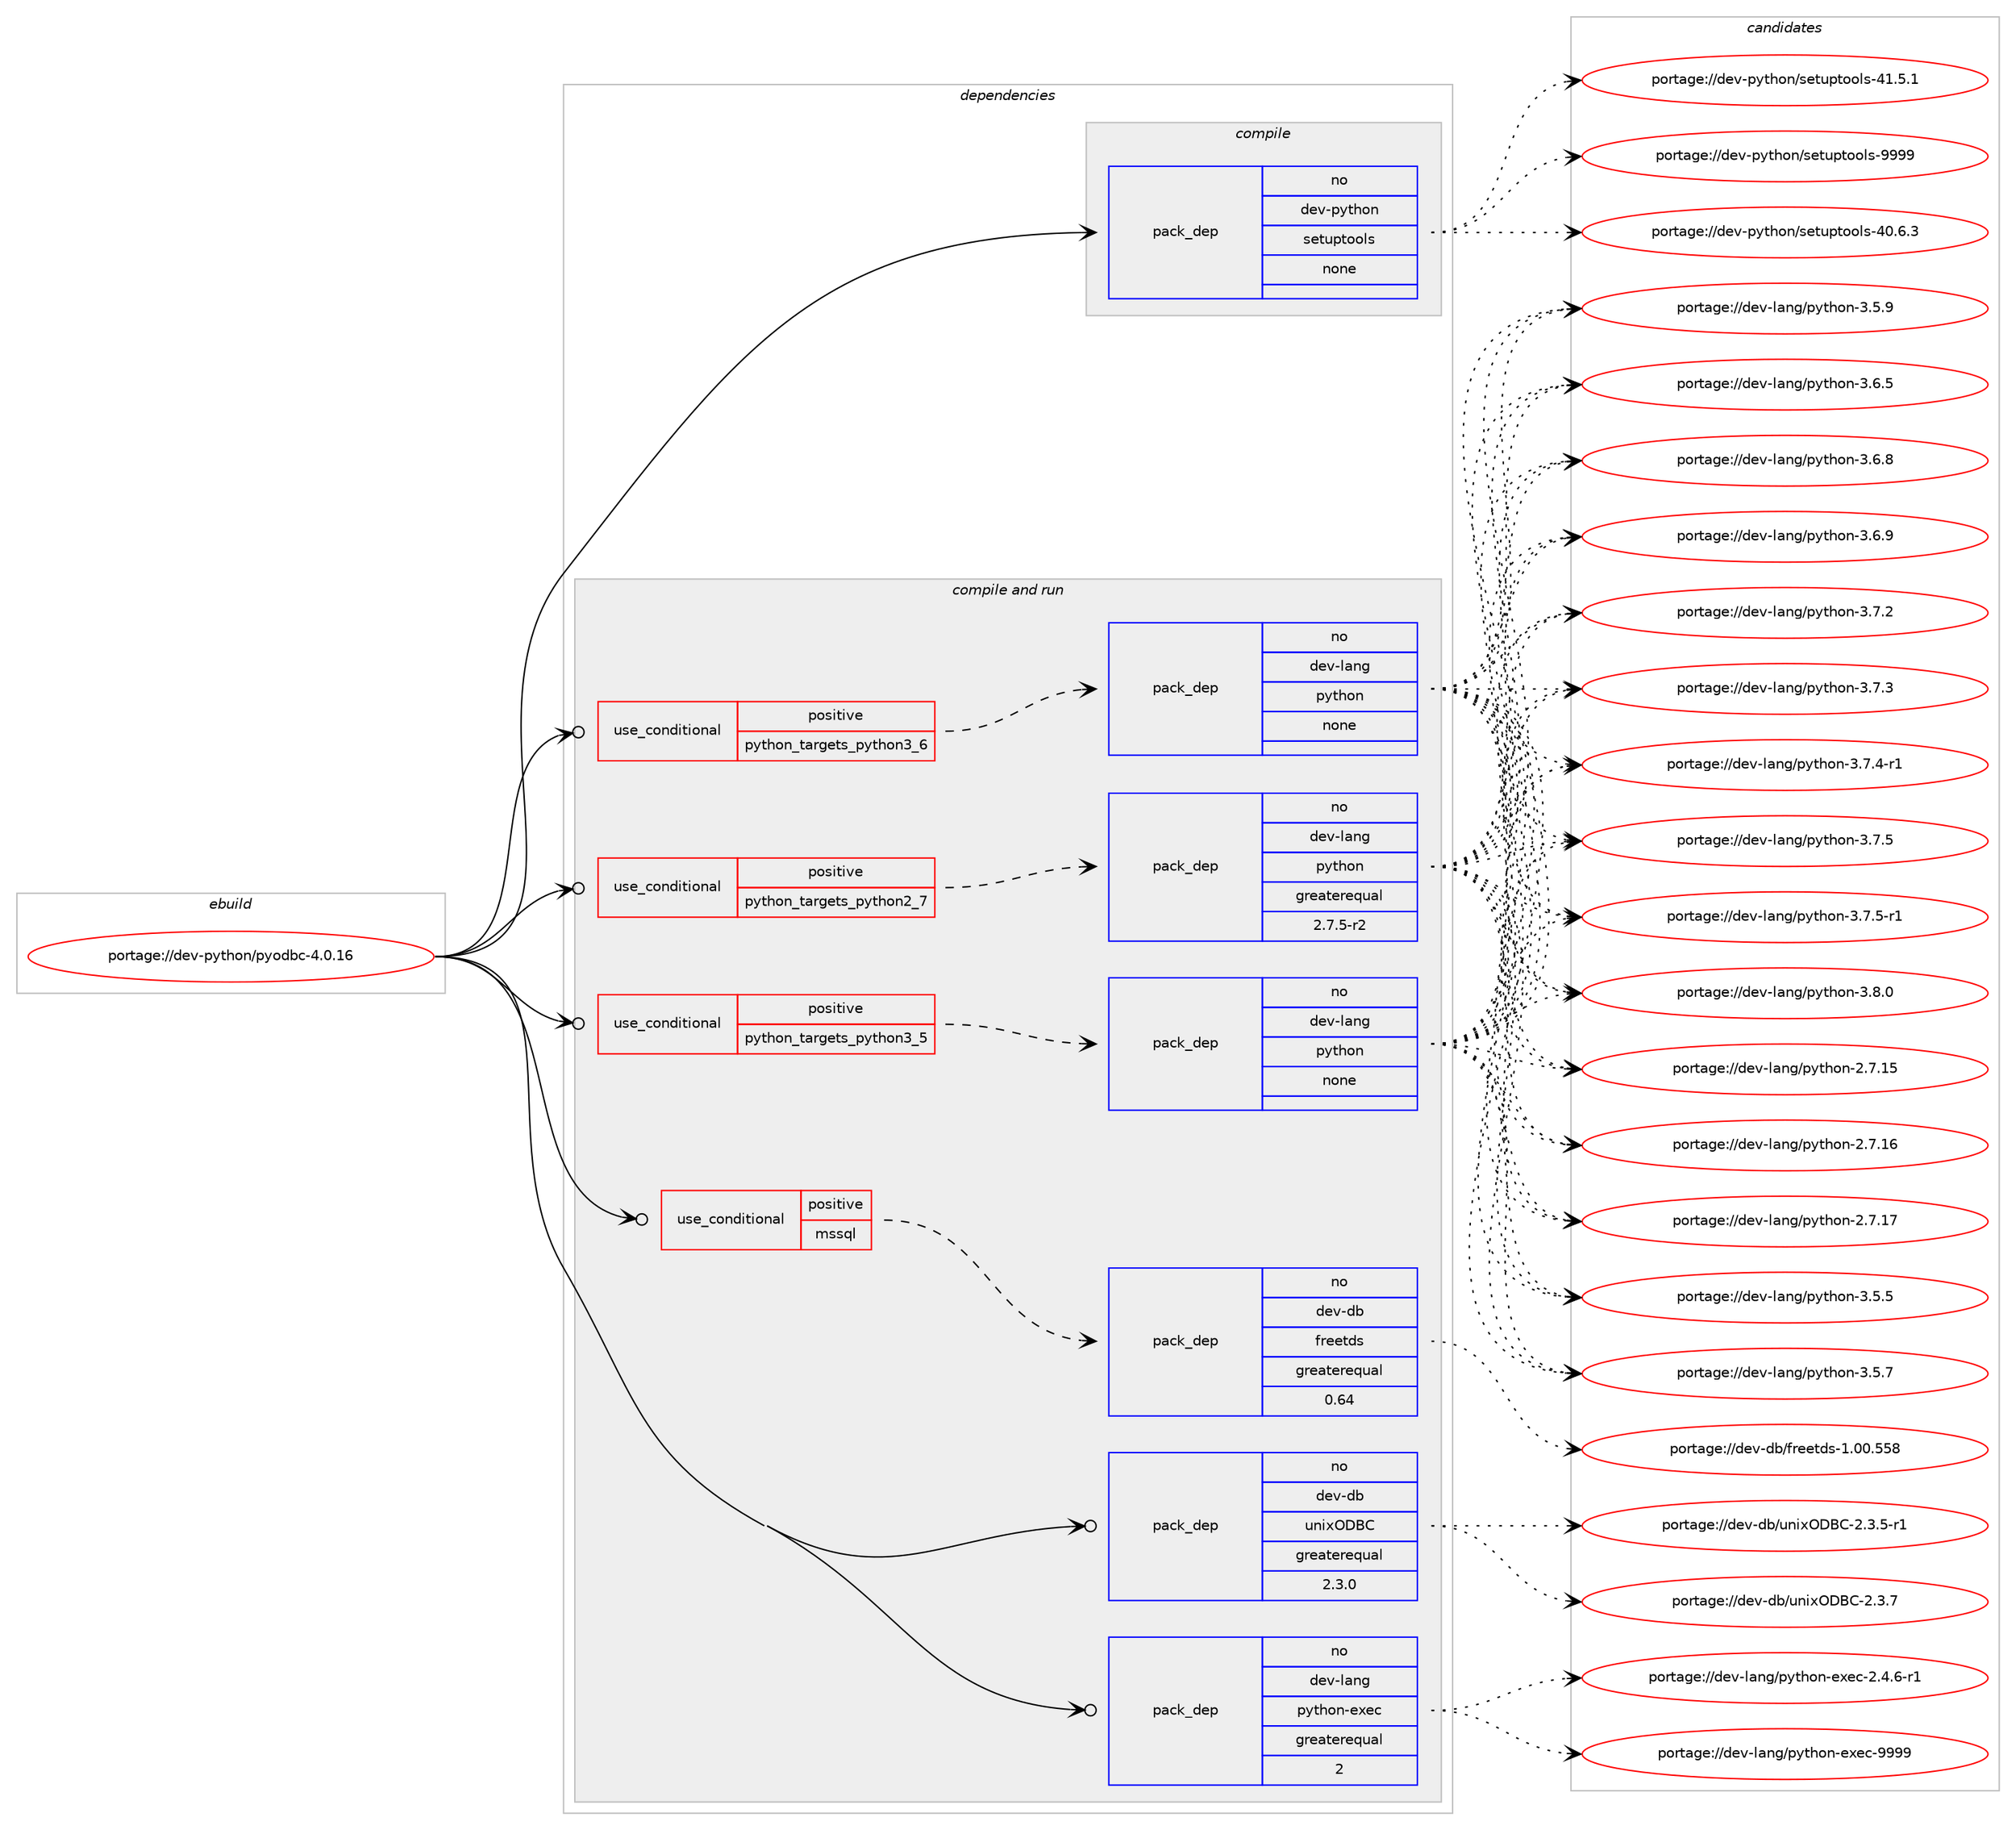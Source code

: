 digraph prolog {

# *************
# Graph options
# *************

newrank=true;
concentrate=true;
compound=true;
graph [rankdir=LR,fontname=Helvetica,fontsize=10,ranksep=1.5];#, ranksep=2.5, nodesep=0.2];
edge  [arrowhead=vee];
node  [fontname=Helvetica,fontsize=10];

# **********
# The ebuild
# **********

subgraph cluster_leftcol {
color=gray;
rank=same;
label=<<i>ebuild</i>>;
id [label="portage://dev-python/pyodbc-4.0.16", color=red, width=4, href="../dev-python/pyodbc-4.0.16.svg"];
}

# ****************
# The dependencies
# ****************

subgraph cluster_midcol {
color=gray;
label=<<i>dependencies</i>>;
subgraph cluster_compile {
fillcolor="#eeeeee";
style=filled;
label=<<i>compile</i>>;
subgraph pack123221 {
dependency162247 [label=<<TABLE BORDER="0" CELLBORDER="1" CELLSPACING="0" CELLPADDING="4" WIDTH="220"><TR><TD ROWSPAN="6" CELLPADDING="30">pack_dep</TD></TR><TR><TD WIDTH="110">no</TD></TR><TR><TD>dev-python</TD></TR><TR><TD>setuptools</TD></TR><TR><TD>none</TD></TR><TR><TD></TD></TR></TABLE>>, shape=none, color=blue];
}
id:e -> dependency162247:w [weight=20,style="solid",arrowhead="vee"];
}
subgraph cluster_compileandrun {
fillcolor="#eeeeee";
style=filled;
label=<<i>compile and run</i>>;
subgraph cond35656 {
dependency162248 [label=<<TABLE BORDER="0" CELLBORDER="1" CELLSPACING="0" CELLPADDING="4"><TR><TD ROWSPAN="3" CELLPADDING="10">use_conditional</TD></TR><TR><TD>positive</TD></TR><TR><TD>mssql</TD></TR></TABLE>>, shape=none, color=red];
subgraph pack123222 {
dependency162249 [label=<<TABLE BORDER="0" CELLBORDER="1" CELLSPACING="0" CELLPADDING="4" WIDTH="220"><TR><TD ROWSPAN="6" CELLPADDING="30">pack_dep</TD></TR><TR><TD WIDTH="110">no</TD></TR><TR><TD>dev-db</TD></TR><TR><TD>freetds</TD></TR><TR><TD>greaterequal</TD></TR><TR><TD>0.64</TD></TR></TABLE>>, shape=none, color=blue];
}
dependency162248:e -> dependency162249:w [weight=20,style="dashed",arrowhead="vee"];
}
id:e -> dependency162248:w [weight=20,style="solid",arrowhead="odotvee"];
subgraph cond35657 {
dependency162250 [label=<<TABLE BORDER="0" CELLBORDER="1" CELLSPACING="0" CELLPADDING="4"><TR><TD ROWSPAN="3" CELLPADDING="10">use_conditional</TD></TR><TR><TD>positive</TD></TR><TR><TD>python_targets_python2_7</TD></TR></TABLE>>, shape=none, color=red];
subgraph pack123223 {
dependency162251 [label=<<TABLE BORDER="0" CELLBORDER="1" CELLSPACING="0" CELLPADDING="4" WIDTH="220"><TR><TD ROWSPAN="6" CELLPADDING="30">pack_dep</TD></TR><TR><TD WIDTH="110">no</TD></TR><TR><TD>dev-lang</TD></TR><TR><TD>python</TD></TR><TR><TD>greaterequal</TD></TR><TR><TD>2.7.5-r2</TD></TR></TABLE>>, shape=none, color=blue];
}
dependency162250:e -> dependency162251:w [weight=20,style="dashed",arrowhead="vee"];
}
id:e -> dependency162250:w [weight=20,style="solid",arrowhead="odotvee"];
subgraph cond35658 {
dependency162252 [label=<<TABLE BORDER="0" CELLBORDER="1" CELLSPACING="0" CELLPADDING="4"><TR><TD ROWSPAN="3" CELLPADDING="10">use_conditional</TD></TR><TR><TD>positive</TD></TR><TR><TD>python_targets_python3_5</TD></TR></TABLE>>, shape=none, color=red];
subgraph pack123224 {
dependency162253 [label=<<TABLE BORDER="0" CELLBORDER="1" CELLSPACING="0" CELLPADDING="4" WIDTH="220"><TR><TD ROWSPAN="6" CELLPADDING="30">pack_dep</TD></TR><TR><TD WIDTH="110">no</TD></TR><TR><TD>dev-lang</TD></TR><TR><TD>python</TD></TR><TR><TD>none</TD></TR><TR><TD></TD></TR></TABLE>>, shape=none, color=blue];
}
dependency162252:e -> dependency162253:w [weight=20,style="dashed",arrowhead="vee"];
}
id:e -> dependency162252:w [weight=20,style="solid",arrowhead="odotvee"];
subgraph cond35659 {
dependency162254 [label=<<TABLE BORDER="0" CELLBORDER="1" CELLSPACING="0" CELLPADDING="4"><TR><TD ROWSPAN="3" CELLPADDING="10">use_conditional</TD></TR><TR><TD>positive</TD></TR><TR><TD>python_targets_python3_6</TD></TR></TABLE>>, shape=none, color=red];
subgraph pack123225 {
dependency162255 [label=<<TABLE BORDER="0" CELLBORDER="1" CELLSPACING="0" CELLPADDING="4" WIDTH="220"><TR><TD ROWSPAN="6" CELLPADDING="30">pack_dep</TD></TR><TR><TD WIDTH="110">no</TD></TR><TR><TD>dev-lang</TD></TR><TR><TD>python</TD></TR><TR><TD>none</TD></TR><TR><TD></TD></TR></TABLE>>, shape=none, color=blue];
}
dependency162254:e -> dependency162255:w [weight=20,style="dashed",arrowhead="vee"];
}
id:e -> dependency162254:w [weight=20,style="solid",arrowhead="odotvee"];
subgraph pack123226 {
dependency162256 [label=<<TABLE BORDER="0" CELLBORDER="1" CELLSPACING="0" CELLPADDING="4" WIDTH="220"><TR><TD ROWSPAN="6" CELLPADDING="30">pack_dep</TD></TR><TR><TD WIDTH="110">no</TD></TR><TR><TD>dev-db</TD></TR><TR><TD>unixODBC</TD></TR><TR><TD>greaterequal</TD></TR><TR><TD>2.3.0</TD></TR></TABLE>>, shape=none, color=blue];
}
id:e -> dependency162256:w [weight=20,style="solid",arrowhead="odotvee"];
subgraph pack123227 {
dependency162257 [label=<<TABLE BORDER="0" CELLBORDER="1" CELLSPACING="0" CELLPADDING="4" WIDTH="220"><TR><TD ROWSPAN="6" CELLPADDING="30">pack_dep</TD></TR><TR><TD WIDTH="110">no</TD></TR><TR><TD>dev-lang</TD></TR><TR><TD>python-exec</TD></TR><TR><TD>greaterequal</TD></TR><TR><TD>2</TD></TR></TABLE>>, shape=none, color=blue];
}
id:e -> dependency162257:w [weight=20,style="solid",arrowhead="odotvee"];
}
subgraph cluster_run {
fillcolor="#eeeeee";
style=filled;
label=<<i>run</i>>;
}
}

# **************
# The candidates
# **************

subgraph cluster_choices {
rank=same;
color=gray;
label=<<i>candidates</i>>;

subgraph choice123221 {
color=black;
nodesep=1;
choiceportage100101118451121211161041111104711510111611711211611111110811545524846544651 [label="portage://dev-python/setuptools-40.6.3", color=red, width=4,href="../dev-python/setuptools-40.6.3.svg"];
choiceportage100101118451121211161041111104711510111611711211611111110811545524946534649 [label="portage://dev-python/setuptools-41.5.1", color=red, width=4,href="../dev-python/setuptools-41.5.1.svg"];
choiceportage10010111845112121116104111110471151011161171121161111111081154557575757 [label="portage://dev-python/setuptools-9999", color=red, width=4,href="../dev-python/setuptools-9999.svg"];
dependency162247:e -> choiceportage100101118451121211161041111104711510111611711211611111110811545524846544651:w [style=dotted,weight="100"];
dependency162247:e -> choiceportage100101118451121211161041111104711510111611711211611111110811545524946534649:w [style=dotted,weight="100"];
dependency162247:e -> choiceportage10010111845112121116104111110471151011161171121161111111081154557575757:w [style=dotted,weight="100"];
}
subgraph choice123222 {
color=black;
nodesep=1;
choiceportage100101118451009847102114101101116100115454946484846535356 [label="portage://dev-db/freetds-1.00.558", color=red, width=4,href="../dev-db/freetds-1.00.558.svg"];
dependency162249:e -> choiceportage100101118451009847102114101101116100115454946484846535356:w [style=dotted,weight="100"];
}
subgraph choice123223 {
color=black;
nodesep=1;
choiceportage10010111845108971101034711212111610411111045504655464953 [label="portage://dev-lang/python-2.7.15", color=red, width=4,href="../dev-lang/python-2.7.15.svg"];
choiceportage10010111845108971101034711212111610411111045504655464954 [label="portage://dev-lang/python-2.7.16", color=red, width=4,href="../dev-lang/python-2.7.16.svg"];
choiceportage10010111845108971101034711212111610411111045504655464955 [label="portage://dev-lang/python-2.7.17", color=red, width=4,href="../dev-lang/python-2.7.17.svg"];
choiceportage100101118451089711010347112121116104111110455146534653 [label="portage://dev-lang/python-3.5.5", color=red, width=4,href="../dev-lang/python-3.5.5.svg"];
choiceportage100101118451089711010347112121116104111110455146534655 [label="portage://dev-lang/python-3.5.7", color=red, width=4,href="../dev-lang/python-3.5.7.svg"];
choiceportage100101118451089711010347112121116104111110455146534657 [label="portage://dev-lang/python-3.5.9", color=red, width=4,href="../dev-lang/python-3.5.9.svg"];
choiceportage100101118451089711010347112121116104111110455146544653 [label="portage://dev-lang/python-3.6.5", color=red, width=4,href="../dev-lang/python-3.6.5.svg"];
choiceportage100101118451089711010347112121116104111110455146544656 [label="portage://dev-lang/python-3.6.8", color=red, width=4,href="../dev-lang/python-3.6.8.svg"];
choiceportage100101118451089711010347112121116104111110455146544657 [label="portage://dev-lang/python-3.6.9", color=red, width=4,href="../dev-lang/python-3.6.9.svg"];
choiceportage100101118451089711010347112121116104111110455146554650 [label="portage://dev-lang/python-3.7.2", color=red, width=4,href="../dev-lang/python-3.7.2.svg"];
choiceportage100101118451089711010347112121116104111110455146554651 [label="portage://dev-lang/python-3.7.3", color=red, width=4,href="../dev-lang/python-3.7.3.svg"];
choiceportage1001011184510897110103471121211161041111104551465546524511449 [label="portage://dev-lang/python-3.7.4-r1", color=red, width=4,href="../dev-lang/python-3.7.4-r1.svg"];
choiceportage100101118451089711010347112121116104111110455146554653 [label="portage://dev-lang/python-3.7.5", color=red, width=4,href="../dev-lang/python-3.7.5.svg"];
choiceportage1001011184510897110103471121211161041111104551465546534511449 [label="portage://dev-lang/python-3.7.5-r1", color=red, width=4,href="../dev-lang/python-3.7.5-r1.svg"];
choiceportage100101118451089711010347112121116104111110455146564648 [label="portage://dev-lang/python-3.8.0", color=red, width=4,href="../dev-lang/python-3.8.0.svg"];
dependency162251:e -> choiceportage10010111845108971101034711212111610411111045504655464953:w [style=dotted,weight="100"];
dependency162251:e -> choiceportage10010111845108971101034711212111610411111045504655464954:w [style=dotted,weight="100"];
dependency162251:e -> choiceportage10010111845108971101034711212111610411111045504655464955:w [style=dotted,weight="100"];
dependency162251:e -> choiceportage100101118451089711010347112121116104111110455146534653:w [style=dotted,weight="100"];
dependency162251:e -> choiceportage100101118451089711010347112121116104111110455146534655:w [style=dotted,weight="100"];
dependency162251:e -> choiceportage100101118451089711010347112121116104111110455146534657:w [style=dotted,weight="100"];
dependency162251:e -> choiceportage100101118451089711010347112121116104111110455146544653:w [style=dotted,weight="100"];
dependency162251:e -> choiceportage100101118451089711010347112121116104111110455146544656:w [style=dotted,weight="100"];
dependency162251:e -> choiceportage100101118451089711010347112121116104111110455146544657:w [style=dotted,weight="100"];
dependency162251:e -> choiceportage100101118451089711010347112121116104111110455146554650:w [style=dotted,weight="100"];
dependency162251:e -> choiceportage100101118451089711010347112121116104111110455146554651:w [style=dotted,weight="100"];
dependency162251:e -> choiceportage1001011184510897110103471121211161041111104551465546524511449:w [style=dotted,weight="100"];
dependency162251:e -> choiceportage100101118451089711010347112121116104111110455146554653:w [style=dotted,weight="100"];
dependency162251:e -> choiceportage1001011184510897110103471121211161041111104551465546534511449:w [style=dotted,weight="100"];
dependency162251:e -> choiceportage100101118451089711010347112121116104111110455146564648:w [style=dotted,weight="100"];
}
subgraph choice123224 {
color=black;
nodesep=1;
choiceportage10010111845108971101034711212111610411111045504655464953 [label="portage://dev-lang/python-2.7.15", color=red, width=4,href="../dev-lang/python-2.7.15.svg"];
choiceportage10010111845108971101034711212111610411111045504655464954 [label="portage://dev-lang/python-2.7.16", color=red, width=4,href="../dev-lang/python-2.7.16.svg"];
choiceportage10010111845108971101034711212111610411111045504655464955 [label="portage://dev-lang/python-2.7.17", color=red, width=4,href="../dev-lang/python-2.7.17.svg"];
choiceportage100101118451089711010347112121116104111110455146534653 [label="portage://dev-lang/python-3.5.5", color=red, width=4,href="../dev-lang/python-3.5.5.svg"];
choiceportage100101118451089711010347112121116104111110455146534655 [label="portage://dev-lang/python-3.5.7", color=red, width=4,href="../dev-lang/python-3.5.7.svg"];
choiceportage100101118451089711010347112121116104111110455146534657 [label="portage://dev-lang/python-3.5.9", color=red, width=4,href="../dev-lang/python-3.5.9.svg"];
choiceportage100101118451089711010347112121116104111110455146544653 [label="portage://dev-lang/python-3.6.5", color=red, width=4,href="../dev-lang/python-3.6.5.svg"];
choiceportage100101118451089711010347112121116104111110455146544656 [label="portage://dev-lang/python-3.6.8", color=red, width=4,href="../dev-lang/python-3.6.8.svg"];
choiceportage100101118451089711010347112121116104111110455146544657 [label="portage://dev-lang/python-3.6.9", color=red, width=4,href="../dev-lang/python-3.6.9.svg"];
choiceportage100101118451089711010347112121116104111110455146554650 [label="portage://dev-lang/python-3.7.2", color=red, width=4,href="../dev-lang/python-3.7.2.svg"];
choiceportage100101118451089711010347112121116104111110455146554651 [label="portage://dev-lang/python-3.7.3", color=red, width=4,href="../dev-lang/python-3.7.3.svg"];
choiceportage1001011184510897110103471121211161041111104551465546524511449 [label="portage://dev-lang/python-3.7.4-r1", color=red, width=4,href="../dev-lang/python-3.7.4-r1.svg"];
choiceportage100101118451089711010347112121116104111110455146554653 [label="portage://dev-lang/python-3.7.5", color=red, width=4,href="../dev-lang/python-3.7.5.svg"];
choiceportage1001011184510897110103471121211161041111104551465546534511449 [label="portage://dev-lang/python-3.7.5-r1", color=red, width=4,href="../dev-lang/python-3.7.5-r1.svg"];
choiceportage100101118451089711010347112121116104111110455146564648 [label="portage://dev-lang/python-3.8.0", color=red, width=4,href="../dev-lang/python-3.8.0.svg"];
dependency162253:e -> choiceportage10010111845108971101034711212111610411111045504655464953:w [style=dotted,weight="100"];
dependency162253:e -> choiceportage10010111845108971101034711212111610411111045504655464954:w [style=dotted,weight="100"];
dependency162253:e -> choiceportage10010111845108971101034711212111610411111045504655464955:w [style=dotted,weight="100"];
dependency162253:e -> choiceportage100101118451089711010347112121116104111110455146534653:w [style=dotted,weight="100"];
dependency162253:e -> choiceportage100101118451089711010347112121116104111110455146534655:w [style=dotted,weight="100"];
dependency162253:e -> choiceportage100101118451089711010347112121116104111110455146534657:w [style=dotted,weight="100"];
dependency162253:e -> choiceportage100101118451089711010347112121116104111110455146544653:w [style=dotted,weight="100"];
dependency162253:e -> choiceportage100101118451089711010347112121116104111110455146544656:w [style=dotted,weight="100"];
dependency162253:e -> choiceportage100101118451089711010347112121116104111110455146544657:w [style=dotted,weight="100"];
dependency162253:e -> choiceportage100101118451089711010347112121116104111110455146554650:w [style=dotted,weight="100"];
dependency162253:e -> choiceportage100101118451089711010347112121116104111110455146554651:w [style=dotted,weight="100"];
dependency162253:e -> choiceportage1001011184510897110103471121211161041111104551465546524511449:w [style=dotted,weight="100"];
dependency162253:e -> choiceportage100101118451089711010347112121116104111110455146554653:w [style=dotted,weight="100"];
dependency162253:e -> choiceportage1001011184510897110103471121211161041111104551465546534511449:w [style=dotted,weight="100"];
dependency162253:e -> choiceportage100101118451089711010347112121116104111110455146564648:w [style=dotted,weight="100"];
}
subgraph choice123225 {
color=black;
nodesep=1;
choiceportage10010111845108971101034711212111610411111045504655464953 [label="portage://dev-lang/python-2.7.15", color=red, width=4,href="../dev-lang/python-2.7.15.svg"];
choiceportage10010111845108971101034711212111610411111045504655464954 [label="portage://dev-lang/python-2.7.16", color=red, width=4,href="../dev-lang/python-2.7.16.svg"];
choiceportage10010111845108971101034711212111610411111045504655464955 [label="portage://dev-lang/python-2.7.17", color=red, width=4,href="../dev-lang/python-2.7.17.svg"];
choiceportage100101118451089711010347112121116104111110455146534653 [label="portage://dev-lang/python-3.5.5", color=red, width=4,href="../dev-lang/python-3.5.5.svg"];
choiceportage100101118451089711010347112121116104111110455146534655 [label="portage://dev-lang/python-3.5.7", color=red, width=4,href="../dev-lang/python-3.5.7.svg"];
choiceportage100101118451089711010347112121116104111110455146534657 [label="portage://dev-lang/python-3.5.9", color=red, width=4,href="../dev-lang/python-3.5.9.svg"];
choiceportage100101118451089711010347112121116104111110455146544653 [label="portage://dev-lang/python-3.6.5", color=red, width=4,href="../dev-lang/python-3.6.5.svg"];
choiceportage100101118451089711010347112121116104111110455146544656 [label="portage://dev-lang/python-3.6.8", color=red, width=4,href="../dev-lang/python-3.6.8.svg"];
choiceportage100101118451089711010347112121116104111110455146544657 [label="portage://dev-lang/python-3.6.9", color=red, width=4,href="../dev-lang/python-3.6.9.svg"];
choiceportage100101118451089711010347112121116104111110455146554650 [label="portage://dev-lang/python-3.7.2", color=red, width=4,href="../dev-lang/python-3.7.2.svg"];
choiceportage100101118451089711010347112121116104111110455146554651 [label="portage://dev-lang/python-3.7.3", color=red, width=4,href="../dev-lang/python-3.7.3.svg"];
choiceportage1001011184510897110103471121211161041111104551465546524511449 [label="portage://dev-lang/python-3.7.4-r1", color=red, width=4,href="../dev-lang/python-3.7.4-r1.svg"];
choiceportage100101118451089711010347112121116104111110455146554653 [label="portage://dev-lang/python-3.7.5", color=red, width=4,href="../dev-lang/python-3.7.5.svg"];
choiceportage1001011184510897110103471121211161041111104551465546534511449 [label="portage://dev-lang/python-3.7.5-r1", color=red, width=4,href="../dev-lang/python-3.7.5-r1.svg"];
choiceportage100101118451089711010347112121116104111110455146564648 [label="portage://dev-lang/python-3.8.0", color=red, width=4,href="../dev-lang/python-3.8.0.svg"];
dependency162255:e -> choiceportage10010111845108971101034711212111610411111045504655464953:w [style=dotted,weight="100"];
dependency162255:e -> choiceportage10010111845108971101034711212111610411111045504655464954:w [style=dotted,weight="100"];
dependency162255:e -> choiceportage10010111845108971101034711212111610411111045504655464955:w [style=dotted,weight="100"];
dependency162255:e -> choiceportage100101118451089711010347112121116104111110455146534653:w [style=dotted,weight="100"];
dependency162255:e -> choiceportage100101118451089711010347112121116104111110455146534655:w [style=dotted,weight="100"];
dependency162255:e -> choiceportage100101118451089711010347112121116104111110455146534657:w [style=dotted,weight="100"];
dependency162255:e -> choiceportage100101118451089711010347112121116104111110455146544653:w [style=dotted,weight="100"];
dependency162255:e -> choiceportage100101118451089711010347112121116104111110455146544656:w [style=dotted,weight="100"];
dependency162255:e -> choiceportage100101118451089711010347112121116104111110455146544657:w [style=dotted,weight="100"];
dependency162255:e -> choiceportage100101118451089711010347112121116104111110455146554650:w [style=dotted,weight="100"];
dependency162255:e -> choiceportage100101118451089711010347112121116104111110455146554651:w [style=dotted,weight="100"];
dependency162255:e -> choiceportage1001011184510897110103471121211161041111104551465546524511449:w [style=dotted,weight="100"];
dependency162255:e -> choiceportage100101118451089711010347112121116104111110455146554653:w [style=dotted,weight="100"];
dependency162255:e -> choiceportage1001011184510897110103471121211161041111104551465546534511449:w [style=dotted,weight="100"];
dependency162255:e -> choiceportage100101118451089711010347112121116104111110455146564648:w [style=dotted,weight="100"];
}
subgraph choice123226 {
color=black;
nodesep=1;
choiceportage100101118451009847117110105120796866674550465146534511449 [label="portage://dev-db/unixODBC-2.3.5-r1", color=red, width=4,href="../dev-db/unixODBC-2.3.5-r1.svg"];
choiceportage10010111845100984711711010512079686667455046514655 [label="portage://dev-db/unixODBC-2.3.7", color=red, width=4,href="../dev-db/unixODBC-2.3.7.svg"];
dependency162256:e -> choiceportage100101118451009847117110105120796866674550465146534511449:w [style=dotted,weight="100"];
dependency162256:e -> choiceportage10010111845100984711711010512079686667455046514655:w [style=dotted,weight="100"];
}
subgraph choice123227 {
color=black;
nodesep=1;
choiceportage10010111845108971101034711212111610411111045101120101994550465246544511449 [label="portage://dev-lang/python-exec-2.4.6-r1", color=red, width=4,href="../dev-lang/python-exec-2.4.6-r1.svg"];
choiceportage10010111845108971101034711212111610411111045101120101994557575757 [label="portage://dev-lang/python-exec-9999", color=red, width=4,href="../dev-lang/python-exec-9999.svg"];
dependency162257:e -> choiceportage10010111845108971101034711212111610411111045101120101994550465246544511449:w [style=dotted,weight="100"];
dependency162257:e -> choiceportage10010111845108971101034711212111610411111045101120101994557575757:w [style=dotted,weight="100"];
}
}

}
